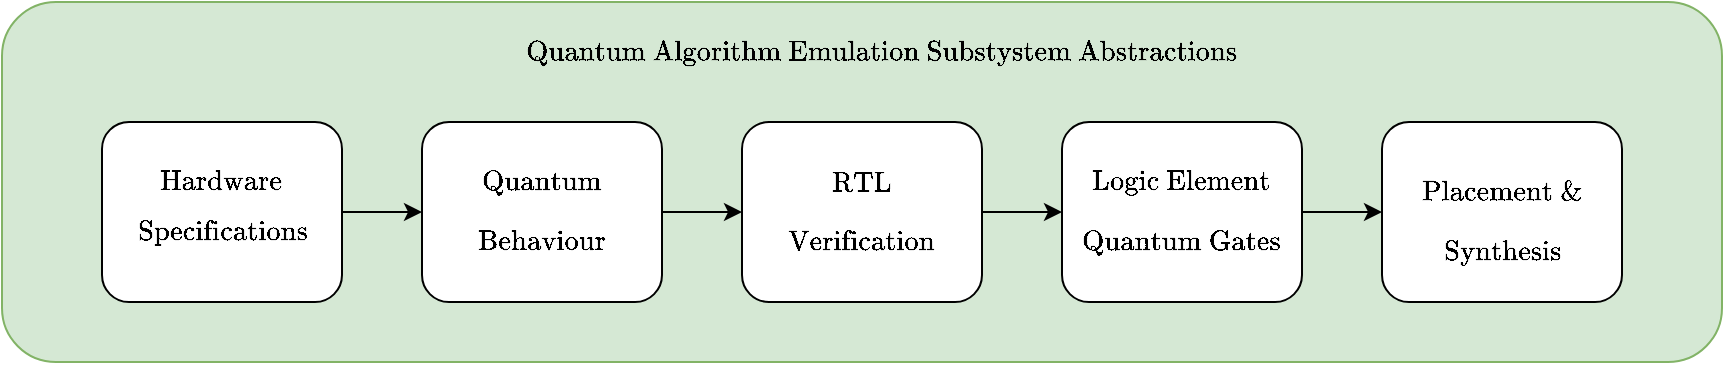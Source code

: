 <mxfile version="24.7.17">
  <diagram name="Page-1" id="ISOFPtbMgf4tJM2Humo-">
    <mxGraphModel dx="681" dy="401" grid="1" gridSize="10" guides="1" tooltips="1" connect="1" arrows="1" fold="1" page="1" pageScale="1" pageWidth="1169" pageHeight="827" math="1" shadow="0">
      <root>
        <mxCell id="0" />
        <mxCell id="1" parent="0" />
        <mxCell id="9oV5odOCVOSBZri8tfIO-17" value="" style="rounded=1;whiteSpace=wrap;html=1;fillColor=#d5e8d4;strokeColor=#82b366;" vertex="1" parent="1">
          <mxGeometry x="100" y="190" width="860" height="180" as="geometry" />
        </mxCell>
        <mxCell id="9oV5odOCVOSBZri8tfIO-3" value="" style="group" vertex="1" connectable="0" parent="1">
          <mxGeometry x="150" y="250" width="120" height="90" as="geometry" />
        </mxCell>
        <mxCell id="9oV5odOCVOSBZri8tfIO-2" value="" style="rounded=1;whiteSpace=wrap;html=1;" vertex="1" parent="9oV5odOCVOSBZri8tfIO-3">
          <mxGeometry width="120" height="90" as="geometry" />
        </mxCell>
        <mxCell id="9oV5odOCVOSBZri8tfIO-1" value="$$\text{Hardware}$$" style="text;html=1;align=center;verticalAlign=middle;whiteSpace=wrap;rounded=0;" vertex="1" parent="9oV5odOCVOSBZri8tfIO-3">
          <mxGeometry x="5" y="10" width="110" height="40" as="geometry" />
        </mxCell>
        <mxCell id="9oV5odOCVOSBZri8tfIO-23" value="$$\text{Specifications}$$" style="text;html=1;align=center;verticalAlign=middle;whiteSpace=wrap;rounded=0;" vertex="1" parent="9oV5odOCVOSBZri8tfIO-3">
          <mxGeometry x="5" y="40" width="110" height="30" as="geometry" />
        </mxCell>
        <mxCell id="9oV5odOCVOSBZri8tfIO-25" style="edgeStyle=orthogonalEdgeStyle;rounded=0;orthogonalLoop=1;jettySize=auto;html=1;exitX=1;exitY=0.5;exitDx=0;exitDy=0;entryX=0;entryY=0.5;entryDx=0;entryDy=0;" edge="1" parent="1" source="9oV5odOCVOSBZri8tfIO-4" target="9oV5odOCVOSBZri8tfIO-6">
          <mxGeometry relative="1" as="geometry" />
        </mxCell>
        <mxCell id="9oV5odOCVOSBZri8tfIO-4" value="" style="rounded=1;whiteSpace=wrap;html=1;" vertex="1" parent="1">
          <mxGeometry x="310" y="250" width="120" height="90" as="geometry" />
        </mxCell>
        <mxCell id="9oV5odOCVOSBZri8tfIO-5" value="$$\text{Quantum}$$" style="text;html=1;align=center;verticalAlign=middle;whiteSpace=wrap;rounded=0;" vertex="1" parent="1">
          <mxGeometry x="315" y="265" width="110" height="30" as="geometry" />
        </mxCell>
        <mxCell id="9oV5odOCVOSBZri8tfIO-15" style="edgeStyle=orthogonalEdgeStyle;rounded=0;orthogonalLoop=1;jettySize=auto;html=1;entryX=0;entryY=0.5;entryDx=0;entryDy=0;" edge="1" parent="1" source="9oV5odOCVOSBZri8tfIO-6" target="9oV5odOCVOSBZri8tfIO-8">
          <mxGeometry relative="1" as="geometry" />
        </mxCell>
        <mxCell id="9oV5odOCVOSBZri8tfIO-6" value="" style="rounded=1;whiteSpace=wrap;html=1;" vertex="1" parent="1">
          <mxGeometry x="470" y="250" width="120" height="90" as="geometry" />
        </mxCell>
        <mxCell id="9oV5odOCVOSBZri8tfIO-7" value="$$\text{RTL}$$" style="text;html=1;align=center;verticalAlign=middle;whiteSpace=wrap;rounded=0;" vertex="1" parent="1">
          <mxGeometry x="475" y="265" width="110" height="30" as="geometry" />
        </mxCell>
        <mxCell id="9oV5odOCVOSBZri8tfIO-16" style="edgeStyle=orthogonalEdgeStyle;rounded=0;orthogonalLoop=1;jettySize=auto;html=1;exitX=1;exitY=0.5;exitDx=0;exitDy=0;entryX=0;entryY=0.5;entryDx=0;entryDy=0;" edge="1" parent="1" source="9oV5odOCVOSBZri8tfIO-8" target="9oV5odOCVOSBZri8tfIO-10">
          <mxGeometry relative="1" as="geometry" />
        </mxCell>
        <mxCell id="9oV5odOCVOSBZri8tfIO-8" value="" style="rounded=1;whiteSpace=wrap;html=1;" vertex="1" parent="1">
          <mxGeometry x="630" y="250" width="120" height="90" as="geometry" />
        </mxCell>
        <mxCell id="9oV5odOCVOSBZri8tfIO-9" value="$$\text{Logic Element}$$" style="text;html=1;align=center;verticalAlign=middle;whiteSpace=wrap;rounded=0;" vertex="1" parent="1">
          <mxGeometry x="635" y="265" width="110" height="30" as="geometry" />
        </mxCell>
        <mxCell id="9oV5odOCVOSBZri8tfIO-10" value="" style="rounded=1;whiteSpace=wrap;html=1;" vertex="1" parent="1">
          <mxGeometry x="790" y="250" width="120" height="90" as="geometry" />
        </mxCell>
        <mxCell id="9oV5odOCVOSBZri8tfIO-11" value="$$\text{Placement &amp;amp;}$$" style="text;html=1;align=center;verticalAlign=middle;whiteSpace=wrap;rounded=0;" vertex="1" parent="1">
          <mxGeometry x="795" y="270" width="110" height="30" as="geometry" />
        </mxCell>
        <mxCell id="9oV5odOCVOSBZri8tfIO-12" style="edgeStyle=orthogonalEdgeStyle;rounded=0;orthogonalLoop=1;jettySize=auto;html=1;entryX=0;entryY=0.5;entryDx=0;entryDy=0;" edge="1" parent="1" source="9oV5odOCVOSBZri8tfIO-2" target="9oV5odOCVOSBZri8tfIO-4">
          <mxGeometry relative="1" as="geometry" />
        </mxCell>
        <mxCell id="9oV5odOCVOSBZri8tfIO-18" value="$$\text{Quantum Algorithm Emulation Substystem Abstractions}$$" style="text;html=1;align=center;verticalAlign=middle;whiteSpace=wrap;rounded=0;" vertex="1" parent="1">
          <mxGeometry x="340" y="200" width="400" height="30" as="geometry" />
        </mxCell>
        <mxCell id="9oV5odOCVOSBZri8tfIO-26" value="$$\text{Behaviour}$$" style="text;html=1;align=center;verticalAlign=middle;whiteSpace=wrap;rounded=0;" vertex="1" parent="1">
          <mxGeometry x="315" y="295" width="110" height="30" as="geometry" />
        </mxCell>
        <mxCell id="9oV5odOCVOSBZri8tfIO-27" value="$$\text{Verification}$$" style="text;html=1;align=center;verticalAlign=middle;whiteSpace=wrap;rounded=0;" vertex="1" parent="1">
          <mxGeometry x="475" y="295" width="110" height="30" as="geometry" />
        </mxCell>
        <mxCell id="9oV5odOCVOSBZri8tfIO-28" value="$$\text{Quantum Gates}$$" style="text;html=1;align=center;verticalAlign=middle;whiteSpace=wrap;rounded=0;" vertex="1" parent="1">
          <mxGeometry x="635" y="295" width="110" height="30" as="geometry" />
        </mxCell>
        <mxCell id="9oV5odOCVOSBZri8tfIO-29" value="$$\text{Synthesis}$$" style="text;html=1;align=center;verticalAlign=middle;whiteSpace=wrap;rounded=0;" vertex="1" parent="1">
          <mxGeometry x="795" y="300" width="110" height="30" as="geometry" />
        </mxCell>
      </root>
    </mxGraphModel>
  </diagram>
</mxfile>
